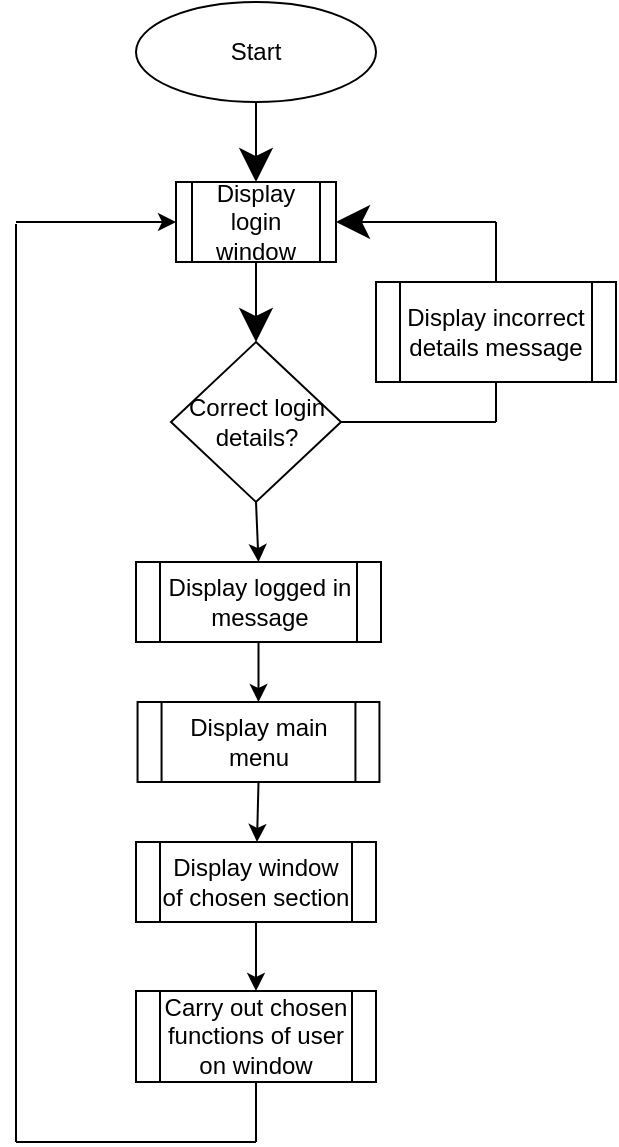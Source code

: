 <mxfile version="16.5.1" type="device"><diagram id="C5RBs43oDa-KdzZeNtuy" name="Page-1"><mxGraphModel dx="1017" dy="531" grid="1" gridSize="10" guides="1" tooltips="1" connect="1" arrows="1" fold="1" page="1" pageScale="1" pageWidth="827" pageHeight="1169" math="0" shadow="0"><root><mxCell id="WIyWlLk6GJQsqaUBKTNV-0"/><mxCell id="WIyWlLk6GJQsqaUBKTNV-1" parent="WIyWlLk6GJQsqaUBKTNV-0"/><mxCell id="18M7bhoH2A-gaAfcKRsZ-0" value="Start" style="ellipse;whiteSpace=wrap;html=1;hachureGap=4;" parent="WIyWlLk6GJQsqaUBKTNV-1" vertex="1"><mxGeometry x="340" y="30" width="120" height="50" as="geometry"/></mxCell><mxCell id="18M7bhoH2A-gaAfcKRsZ-2" value="Display login window" style="shape=process;whiteSpace=wrap;html=1;backgroundOutline=1;hachureGap=4;" parent="WIyWlLk6GJQsqaUBKTNV-1" vertex="1"><mxGeometry x="360" y="120" width="80" height="40" as="geometry"/></mxCell><mxCell id="18M7bhoH2A-gaAfcKRsZ-3" value="" style="endArrow=classic;html=1;rounded=0;startSize=14;endSize=14;sourcePerimeterSpacing=8;targetPerimeterSpacing=8;curved=1;exitX=0.5;exitY=1;exitDx=0;exitDy=0;entryX=0.5;entryY=0;entryDx=0;entryDy=0;" parent="WIyWlLk6GJQsqaUBKTNV-1" source="18M7bhoH2A-gaAfcKRsZ-0" target="18M7bhoH2A-gaAfcKRsZ-2" edge="1"><mxGeometry width="50" height="50" relative="1" as="geometry"><mxPoint x="340" y="290" as="sourcePoint"/><mxPoint x="390" y="240" as="targetPoint"/></mxGeometry></mxCell><mxCell id="18M7bhoH2A-gaAfcKRsZ-4" value="Correct login details?" style="rhombus;whiteSpace=wrap;html=1;hachureGap=4;" parent="WIyWlLk6GJQsqaUBKTNV-1" vertex="1"><mxGeometry x="357.5" y="200" width="85" height="80" as="geometry"/></mxCell><mxCell id="18M7bhoH2A-gaAfcKRsZ-6" value="" style="endArrow=classic;html=1;rounded=0;startSize=14;endSize=14;sourcePerimeterSpacing=8;targetPerimeterSpacing=8;curved=1;exitX=0.5;exitY=1;exitDx=0;exitDy=0;entryX=0.5;entryY=0;entryDx=0;entryDy=0;" parent="WIyWlLk6GJQsqaUBKTNV-1" source="18M7bhoH2A-gaAfcKRsZ-2" target="18M7bhoH2A-gaAfcKRsZ-4" edge="1"><mxGeometry width="50" height="50" relative="1" as="geometry"><mxPoint x="340" y="280" as="sourcePoint"/><mxPoint x="390" y="230" as="targetPoint"/></mxGeometry></mxCell><mxCell id="18M7bhoH2A-gaAfcKRsZ-7" value="" style="endArrow=classic;html=1;rounded=0;startSize=14;endSize=14;sourcePerimeterSpacing=8;targetPerimeterSpacing=8;curved=1;entryX=1;entryY=0.5;entryDx=0;entryDy=0;" parent="WIyWlLk6GJQsqaUBKTNV-1" target="18M7bhoH2A-gaAfcKRsZ-2" edge="1"><mxGeometry width="50" height="50" relative="1" as="geometry"><mxPoint x="520" y="140" as="sourcePoint"/><mxPoint x="540" y="230" as="targetPoint"/><Array as="points"><mxPoint x="480" y="140"/></Array></mxGeometry></mxCell><mxCell id="18M7bhoH2A-gaAfcKRsZ-8" value="" style="endArrow=none;html=1;rounded=0;startSize=14;endSize=14;sourcePerimeterSpacing=8;targetPerimeterSpacing=8;curved=1;exitX=1;exitY=0.5;exitDx=0;exitDy=0;" parent="WIyWlLk6GJQsqaUBKTNV-1" source="18M7bhoH2A-gaAfcKRsZ-4" edge="1"><mxGeometry width="50" height="50" relative="1" as="geometry"><mxPoint x="340" y="170" as="sourcePoint"/><mxPoint x="520" y="240" as="targetPoint"/></mxGeometry></mxCell><mxCell id="18M7bhoH2A-gaAfcKRsZ-10" value="Display incorrect details message" style="shape=process;whiteSpace=wrap;html=1;backgroundOutline=1;hachureGap=4;" parent="WIyWlLk6GJQsqaUBKTNV-1" vertex="1"><mxGeometry x="460" y="170" width="120" height="50" as="geometry"/></mxCell><mxCell id="18M7bhoH2A-gaAfcKRsZ-11" value="" style="endArrow=none;html=1;rounded=0;startSize=14;endSize=14;sourcePerimeterSpacing=8;targetPerimeterSpacing=8;curved=1;exitX=0.5;exitY=1;exitDx=0;exitDy=0;" parent="WIyWlLk6GJQsqaUBKTNV-1" source="18M7bhoH2A-gaAfcKRsZ-10" edge="1"><mxGeometry width="50" height="50" relative="1" as="geometry"><mxPoint x="340" y="150" as="sourcePoint"/><mxPoint x="520" y="240" as="targetPoint"/></mxGeometry></mxCell><mxCell id="AbJkGjkpa6AZ7JA6iCn8-0" value="" style="endArrow=none;html=1;rounded=0;exitX=0.5;exitY=0;exitDx=0;exitDy=0;" edge="1" parent="WIyWlLk6GJQsqaUBKTNV-1" source="18M7bhoH2A-gaAfcKRsZ-10"><mxGeometry width="50" height="50" relative="1" as="geometry"><mxPoint x="390" y="300" as="sourcePoint"/><mxPoint x="520" y="140" as="targetPoint"/></mxGeometry></mxCell><mxCell id="AbJkGjkpa6AZ7JA6iCn8-2" value="Display logged in message" style="shape=process;whiteSpace=wrap;html=1;backgroundOutline=1;" vertex="1" parent="WIyWlLk6GJQsqaUBKTNV-1"><mxGeometry x="340" y="310" width="122.5" height="40" as="geometry"/></mxCell><mxCell id="AbJkGjkpa6AZ7JA6iCn8-3" value="" style="endArrow=classic;html=1;rounded=0;exitX=0.5;exitY=1;exitDx=0;exitDy=0;entryX=0.5;entryY=0;entryDx=0;entryDy=0;" edge="1" parent="WIyWlLk6GJQsqaUBKTNV-1" source="18M7bhoH2A-gaAfcKRsZ-4" target="AbJkGjkpa6AZ7JA6iCn8-2"><mxGeometry width="50" height="50" relative="1" as="geometry"><mxPoint x="390" y="300" as="sourcePoint"/><mxPoint x="440" y="250" as="targetPoint"/></mxGeometry></mxCell><mxCell id="AbJkGjkpa6AZ7JA6iCn8-4" value="Display main menu" style="shape=process;whiteSpace=wrap;html=1;backgroundOutline=1;" vertex="1" parent="WIyWlLk6GJQsqaUBKTNV-1"><mxGeometry x="340.78" y="380" width="120.94" height="40" as="geometry"/></mxCell><mxCell id="AbJkGjkpa6AZ7JA6iCn8-5" value="" style="endArrow=classic;html=1;rounded=0;entryX=0.5;entryY=0;entryDx=0;entryDy=0;exitX=0.5;exitY=1;exitDx=0;exitDy=0;" edge="1" parent="WIyWlLk6GJQsqaUBKTNV-1" source="AbJkGjkpa6AZ7JA6iCn8-2" target="AbJkGjkpa6AZ7JA6iCn8-4"><mxGeometry width="50" height="50" relative="1" as="geometry"><mxPoint x="390" y="290" as="sourcePoint"/><mxPoint x="440" y="240" as="targetPoint"/></mxGeometry></mxCell><mxCell id="AbJkGjkpa6AZ7JA6iCn8-6" value="Display window of chosen section" style="shape=process;whiteSpace=wrap;html=1;backgroundOutline=1;" vertex="1" parent="WIyWlLk6GJQsqaUBKTNV-1"><mxGeometry x="340" y="450" width="120" height="40" as="geometry"/></mxCell><mxCell id="AbJkGjkpa6AZ7JA6iCn8-7" value="" style="endArrow=classic;html=1;rounded=0;exitX=0.5;exitY=1;exitDx=0;exitDy=0;" edge="1" parent="WIyWlLk6GJQsqaUBKTNV-1" source="AbJkGjkpa6AZ7JA6iCn8-4" target="AbJkGjkpa6AZ7JA6iCn8-6"><mxGeometry width="50" height="50" relative="1" as="geometry"><mxPoint x="390" y="400" as="sourcePoint"/><mxPoint x="440" y="350" as="targetPoint"/></mxGeometry></mxCell><mxCell id="AbJkGjkpa6AZ7JA6iCn8-8" value="Carry out chosen functions of user on window" style="shape=process;whiteSpace=wrap;html=1;backgroundOutline=1;" vertex="1" parent="WIyWlLk6GJQsqaUBKTNV-1"><mxGeometry x="340" y="524.5" width="120" height="45.5" as="geometry"/></mxCell><mxCell id="AbJkGjkpa6AZ7JA6iCn8-9" value="" style="endArrow=classic;html=1;rounded=0;exitX=0.5;exitY=1;exitDx=0;exitDy=0;entryX=0.5;entryY=0;entryDx=0;entryDy=0;" edge="1" parent="WIyWlLk6GJQsqaUBKTNV-1" source="AbJkGjkpa6AZ7JA6iCn8-6" target="AbJkGjkpa6AZ7JA6iCn8-8"><mxGeometry width="50" height="50" relative="1" as="geometry"><mxPoint x="390" y="400" as="sourcePoint"/><mxPoint x="440" y="350" as="targetPoint"/></mxGeometry></mxCell><mxCell id="AbJkGjkpa6AZ7JA6iCn8-10" value="" style="endArrow=classic;html=1;rounded=0;entryX=0;entryY=0.5;entryDx=0;entryDy=0;" edge="1" parent="WIyWlLk6GJQsqaUBKTNV-1" target="18M7bhoH2A-gaAfcKRsZ-2"><mxGeometry width="50" height="50" relative="1" as="geometry"><mxPoint x="280" y="140" as="sourcePoint"/><mxPoint x="440" y="400" as="targetPoint"/></mxGeometry></mxCell><mxCell id="AbJkGjkpa6AZ7JA6iCn8-11" value="" style="endArrow=none;html=1;rounded=0;" edge="1" parent="WIyWlLk6GJQsqaUBKTNV-1"><mxGeometry width="50" height="50" relative="1" as="geometry"><mxPoint x="280" y="600" as="sourcePoint"/><mxPoint x="280" y="141" as="targetPoint"/></mxGeometry></mxCell><mxCell id="AbJkGjkpa6AZ7JA6iCn8-12" value="" style="endArrow=none;html=1;rounded=0;" edge="1" parent="WIyWlLk6GJQsqaUBKTNV-1"><mxGeometry width="50" height="50" relative="1" as="geometry"><mxPoint x="400" y="600" as="sourcePoint"/><mxPoint x="280" y="600" as="targetPoint"/></mxGeometry></mxCell><mxCell id="AbJkGjkpa6AZ7JA6iCn8-13" value="" style="endArrow=none;html=1;rounded=0;entryX=0.5;entryY=1;entryDx=0;entryDy=0;" edge="1" parent="WIyWlLk6GJQsqaUBKTNV-1" target="AbJkGjkpa6AZ7JA6iCn8-8"><mxGeometry width="50" height="50" relative="1" as="geometry"><mxPoint x="400" y="600" as="sourcePoint"/><mxPoint x="430" y="390" as="targetPoint"/></mxGeometry></mxCell></root></mxGraphModel></diagram></mxfile>